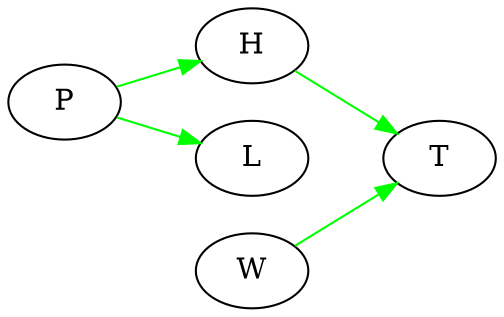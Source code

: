 digraph {
	graph [rankdir=LR]
	edge [color=blue]
	edge [color=red]
	edge [color=green]
	P -> H
	P -> L
	H -> T
	W -> T
}

